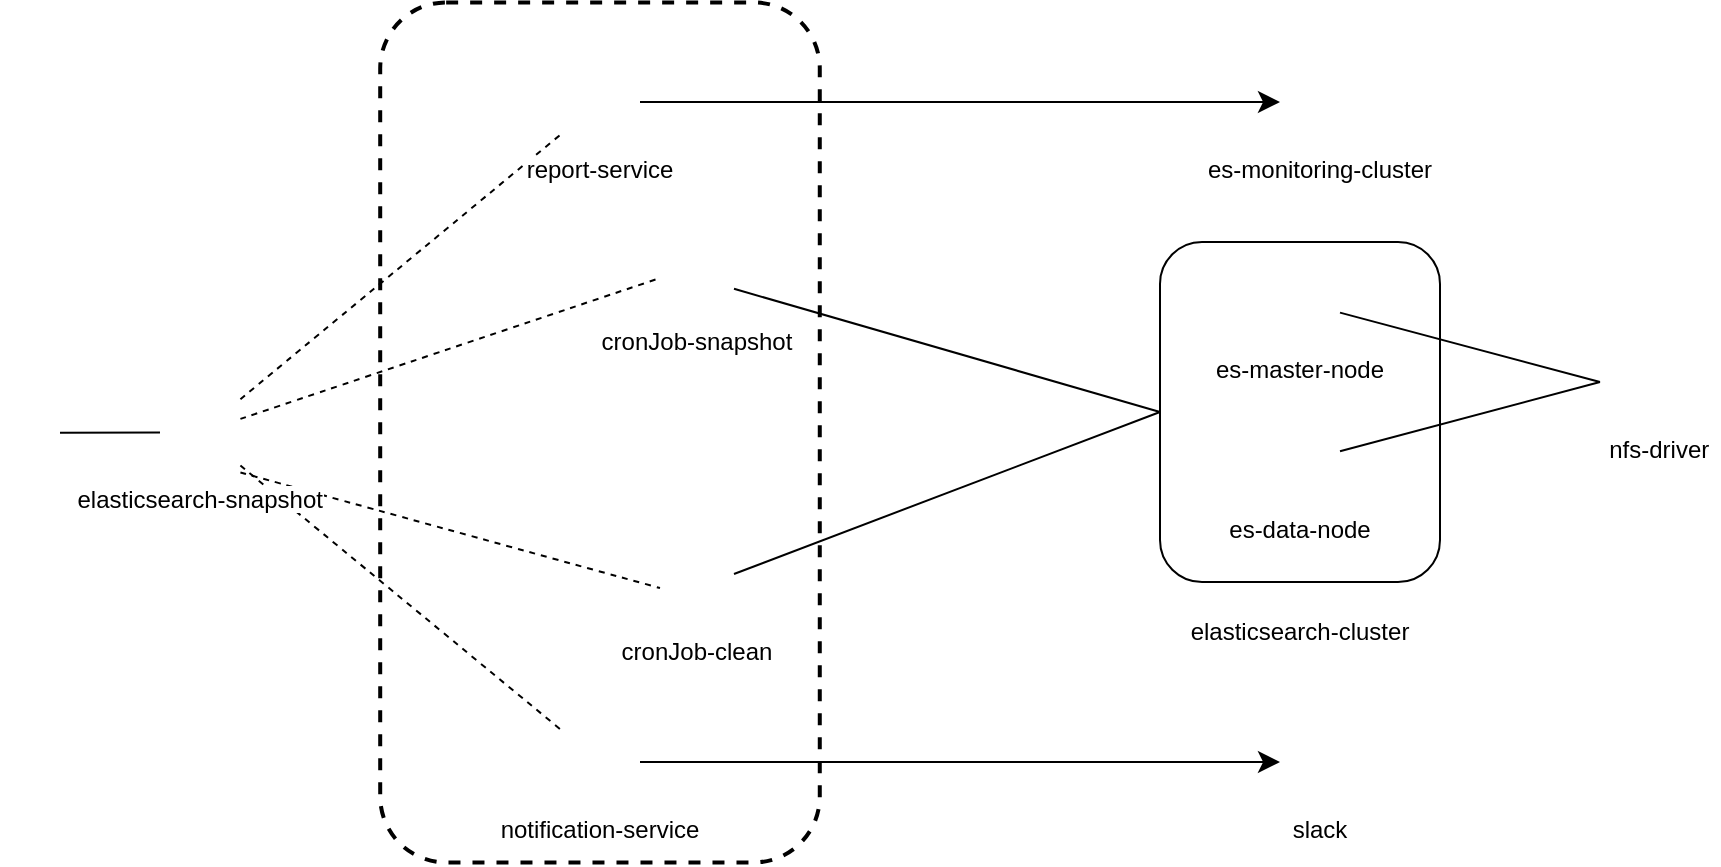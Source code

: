 <mxfile version="26.0.2">
  <diagram name="Page-1" id="BLA5Gf1bSCCKSAg68dei">
    <mxGraphModel dx="1345" dy="700" grid="1" gridSize="10" guides="1" tooltips="1" connect="1" arrows="1" fold="1" page="1" pageScale="1" pageWidth="1169" pageHeight="827" math="0" shadow="0">
      <root>
        <mxCell id="0" />
        <mxCell id="1" parent="0" />
        <mxCell id="ukOPBdbwDyiYUJpBMchN-36" value="" style="rounded=1;whiteSpace=wrap;html=1;strokeColor=default;fillColor=none;dashed=1;strokeWidth=2;" vertex="1" parent="1">
          <mxGeometry x="330.1" y="120.21" width="219.79" height="430" as="geometry" />
        </mxCell>
        <mxCell id="ukOPBdbwDyiYUJpBMchN-7" value="" style="rounded=1;whiteSpace=wrap;html=1;fillColor=none;" vertex="1" parent="1">
          <mxGeometry x="720" y="240" width="140" height="170" as="geometry" />
        </mxCell>
        <mxCell id="ukOPBdbwDyiYUJpBMchN-15" style="edgeStyle=none;curved=1;rounded=0;orthogonalLoop=1;jettySize=auto;html=1;entryX=0;entryY=0.5;entryDx=0;entryDy=0;fontSize=12;startSize=8;endSize=8;endArrow=none;endFill=0;dashed=1;" edge="1" parent="1" source="ukOPBdbwDyiYUJpBMchN-1" target="ukOPBdbwDyiYUJpBMchN-13">
          <mxGeometry relative="1" as="geometry" />
        </mxCell>
        <mxCell id="ukOPBdbwDyiYUJpBMchN-16" style="edgeStyle=none;curved=1;rounded=0;orthogonalLoop=1;jettySize=auto;html=1;exitX=1;exitY=1;exitDx=0;exitDy=0;entryX=0;entryY=0.5;entryDx=0;entryDy=0;fontSize=12;startSize=8;endSize=8;endArrow=none;endFill=0;dashed=1;" edge="1" parent="1" source="ukOPBdbwDyiYUJpBMchN-1" target="ukOPBdbwDyiYUJpBMchN-14">
          <mxGeometry relative="1" as="geometry" />
        </mxCell>
        <mxCell id="ukOPBdbwDyiYUJpBMchN-20" style="edgeStyle=none;curved=1;rounded=0;orthogonalLoop=1;jettySize=auto;html=1;fontSize=12;startSize=8;endSize=8;endArrow=none;endFill=0;" edge="1" parent="1" source="ukOPBdbwDyiYUJpBMchN-1" target="ukOPBdbwDyiYUJpBMchN-19">
          <mxGeometry relative="1" as="geometry" />
        </mxCell>
        <mxCell id="ukOPBdbwDyiYUJpBMchN-28" style="edgeStyle=none;curved=1;rounded=0;orthogonalLoop=1;jettySize=auto;html=1;fontSize=12;startSize=8;endSize=8;endArrow=none;endFill=0;dashed=1;" edge="1" parent="1" source="ukOPBdbwDyiYUJpBMchN-1" target="ukOPBdbwDyiYUJpBMchN-27">
          <mxGeometry relative="1" as="geometry" />
        </mxCell>
        <mxCell id="ukOPBdbwDyiYUJpBMchN-33" style="edgeStyle=none;curved=1;rounded=0;orthogonalLoop=1;jettySize=auto;html=1;fontSize=12;startSize=8;endSize=8;endArrow=none;endFill=0;dashed=1;" edge="1" parent="1" source="ukOPBdbwDyiYUJpBMchN-1" target="ukOPBdbwDyiYUJpBMchN-32">
          <mxGeometry relative="1" as="geometry" />
        </mxCell>
        <mxCell id="ukOPBdbwDyiYUJpBMchN-1" value="elasticsearch-snapshot" style="shape=image;verticalLabelPosition=bottom;labelBackgroundColor=default;verticalAlign=top;aspect=fixed;imageAspect=0;image=https://static-00.iconduck.com/assets.00/nestjs-icon-2048x2040-3rrvcej8.png;" vertex="1" parent="1">
          <mxGeometry x="220" y="315.19" width="40.21" height="40.04" as="geometry" />
        </mxCell>
        <mxCell id="ukOPBdbwDyiYUJpBMchN-9" style="edgeStyle=none;curved=1;rounded=0;orthogonalLoop=1;jettySize=auto;html=1;entryX=0;entryY=0.5;entryDx=0;entryDy=0;fontSize=12;startSize=8;endSize=8;endArrow=none;endFill=0;" edge="1" parent="1" source="ukOPBdbwDyiYUJpBMchN-2" target="ukOPBdbwDyiYUJpBMchN-6">
          <mxGeometry relative="1" as="geometry" />
        </mxCell>
        <mxCell id="ukOPBdbwDyiYUJpBMchN-2" value="es-data-node" style="shape=image;verticalLabelPosition=bottom;labelBackgroundColor=default;verticalAlign=top;aspect=fixed;imageAspect=0;image=https://cdn.worldvectorlogo.com/logos/elasticsearch.svg;" vertex="1" parent="1">
          <mxGeometry x="770" y="330" width="40" height="40" as="geometry" />
        </mxCell>
        <mxCell id="ukOPBdbwDyiYUJpBMchN-10" style="edgeStyle=none;curved=1;rounded=0;orthogonalLoop=1;jettySize=auto;html=1;entryX=0;entryY=0.5;entryDx=0;entryDy=0;fontSize=12;startSize=8;endSize=8;endArrow=none;endFill=0;" edge="1" parent="1" source="ukOPBdbwDyiYUJpBMchN-4" target="ukOPBdbwDyiYUJpBMchN-6">
          <mxGeometry relative="1" as="geometry" />
        </mxCell>
        <mxCell id="ukOPBdbwDyiYUJpBMchN-4" value="es-master-node" style="shape=image;verticalLabelPosition=bottom;labelBackgroundColor=default;verticalAlign=top;aspect=fixed;imageAspect=0;image=https://cdn.worldvectorlogo.com/logos/elasticsearch.svg;" vertex="1" parent="1">
          <mxGeometry x="770" y="249.96" width="40" height="40" as="geometry" />
        </mxCell>
        <mxCell id="ukOPBdbwDyiYUJpBMchN-6" value="nfs-driver" style="shape=image;verticalLabelPosition=bottom;labelBackgroundColor=default;verticalAlign=top;aspect=fixed;imageAspect=0;image=https://icon-library.com/images/storage-area-network-icon/storage-area-network-icon-12.jpg;" vertex="1" parent="1">
          <mxGeometry x="940" y="290" width="59.26" height="40" as="geometry" />
        </mxCell>
        <mxCell id="ukOPBdbwDyiYUJpBMchN-17" style="edgeStyle=none;curved=1;rounded=0;orthogonalLoop=1;jettySize=auto;html=1;entryX=0;entryY=0.5;entryDx=0;entryDy=0;fontSize=12;startSize=8;endSize=8;endArrow=none;endFill=0;" edge="1" parent="1" source="ukOPBdbwDyiYUJpBMchN-13" target="ukOPBdbwDyiYUJpBMchN-7">
          <mxGeometry relative="1" as="geometry" />
        </mxCell>
        <mxCell id="ukOPBdbwDyiYUJpBMchN-13" value="cronJob-snapshot" style="shape=image;verticalLabelPosition=bottom;labelBackgroundColor=default;verticalAlign=top;aspect=fixed;imageAspect=0;image=https://cdn-icons-png.flaticon.com/512/6213/6213346.png;clipPath=inset(12% 11% 11.67% 10.67%);" vertex="1" parent="1">
          <mxGeometry x="470" y="240" width="36.99" height="36.04" as="geometry" />
        </mxCell>
        <mxCell id="ukOPBdbwDyiYUJpBMchN-18" style="edgeStyle=none;curved=1;rounded=0;orthogonalLoop=1;jettySize=auto;html=1;entryX=0;entryY=0.5;entryDx=0;entryDy=0;fontSize=12;startSize=8;endSize=8;endArrow=none;endFill=0;" edge="1" parent="1" source="ukOPBdbwDyiYUJpBMchN-14" target="ukOPBdbwDyiYUJpBMchN-7">
          <mxGeometry relative="1" as="geometry" />
        </mxCell>
        <mxCell id="ukOPBdbwDyiYUJpBMchN-14" value="cronJob-clean" style="shape=image;verticalLabelPosition=bottom;labelBackgroundColor=default;verticalAlign=top;aspect=fixed;imageAspect=0;image=https://cdn-icons-png.flaticon.com/512/6213/6213346.png;clipPath=inset(12% 11% 11.67% 10.67%);" vertex="1" parent="1">
          <mxGeometry x="470" y="395" width="36.99" height="36.04" as="geometry" />
        </mxCell>
        <mxCell id="ukOPBdbwDyiYUJpBMchN-19" value="" style="shape=image;verticalLabelPosition=bottom;labelBackgroundColor=default;verticalAlign=top;aspect=fixed;imageAspect=0;image=https://cdn3.iconfinder.com/data/icons/computer-system-files-essential/48/v-12-512.png;clipPath=inset(9% 19.33% 10% 19.33%);" vertex="1" parent="1">
          <mxGeometry x="140" y="315.61" width="30" height="39.62" as="geometry" />
        </mxCell>
        <mxCell id="ukOPBdbwDyiYUJpBMchN-24" value="es-monitoring-cluster" style="shape=image;verticalLabelPosition=bottom;labelBackgroundColor=default;verticalAlign=top;aspect=fixed;imageAspect=0;image=https://cdn.worldvectorlogo.com/logos/elasticsearch.svg;" vertex="1" parent="1">
          <mxGeometry x="780" y="150" width="40" height="40" as="geometry" />
        </mxCell>
        <mxCell id="ukOPBdbwDyiYUJpBMchN-25" value="slack" style="shape=image;verticalLabelPosition=bottom;labelBackgroundColor=default;verticalAlign=top;aspect=fixed;imageAspect=0;image=https://cdn-icons-png.flaticon.com/512/2111/2111615.png;" vertex="1" parent="1">
          <mxGeometry x="780" y="480" width="40" height="40" as="geometry" />
        </mxCell>
        <mxCell id="ukOPBdbwDyiYUJpBMchN-29" style="edgeStyle=none;curved=1;rounded=0;orthogonalLoop=1;jettySize=auto;html=1;fontSize=12;startSize=8;endSize=8;" edge="1" parent="1" source="ukOPBdbwDyiYUJpBMchN-27" target="ukOPBdbwDyiYUJpBMchN-25">
          <mxGeometry relative="1" as="geometry" />
        </mxCell>
        <mxCell id="ukOPBdbwDyiYUJpBMchN-27" value="notification-service" style="shape=image;verticalLabelPosition=bottom;labelBackgroundColor=default;verticalAlign=top;aspect=fixed;imageAspect=0;image=https://cdn-icons-png.flaticon.com/512/4226/4226663.png;" vertex="1" parent="1">
          <mxGeometry x="420" y="480" width="40" height="40" as="geometry" />
        </mxCell>
        <mxCell id="ukOPBdbwDyiYUJpBMchN-34" style="edgeStyle=none;curved=1;rounded=0;orthogonalLoop=1;jettySize=auto;html=1;fontSize=12;startSize=8;endSize=8;" edge="1" parent="1" source="ukOPBdbwDyiYUJpBMchN-32" target="ukOPBdbwDyiYUJpBMchN-24">
          <mxGeometry relative="1" as="geometry" />
        </mxCell>
        <mxCell id="ukOPBdbwDyiYUJpBMchN-32" value="report-service" style="shape=image;verticalLabelPosition=bottom;labelBackgroundColor=default;verticalAlign=top;aspect=fixed;imageAspect=0;image=https://www.freeiconspng.com/thumbs/report-icon/call-report-icon-3.png;" vertex="1" parent="1">
          <mxGeometry x="420" y="150" width="40" height="40" as="geometry" />
        </mxCell>
        <mxCell id="ukOPBdbwDyiYUJpBMchN-35" value="elasticsearch-cluster" style="text;html=1;align=center;verticalAlign=middle;whiteSpace=wrap;rounded=0;fontSize=12;" vertex="1" parent="1">
          <mxGeometry x="730" y="420" width="120" height="30" as="geometry" />
        </mxCell>
      </root>
    </mxGraphModel>
  </diagram>
</mxfile>
